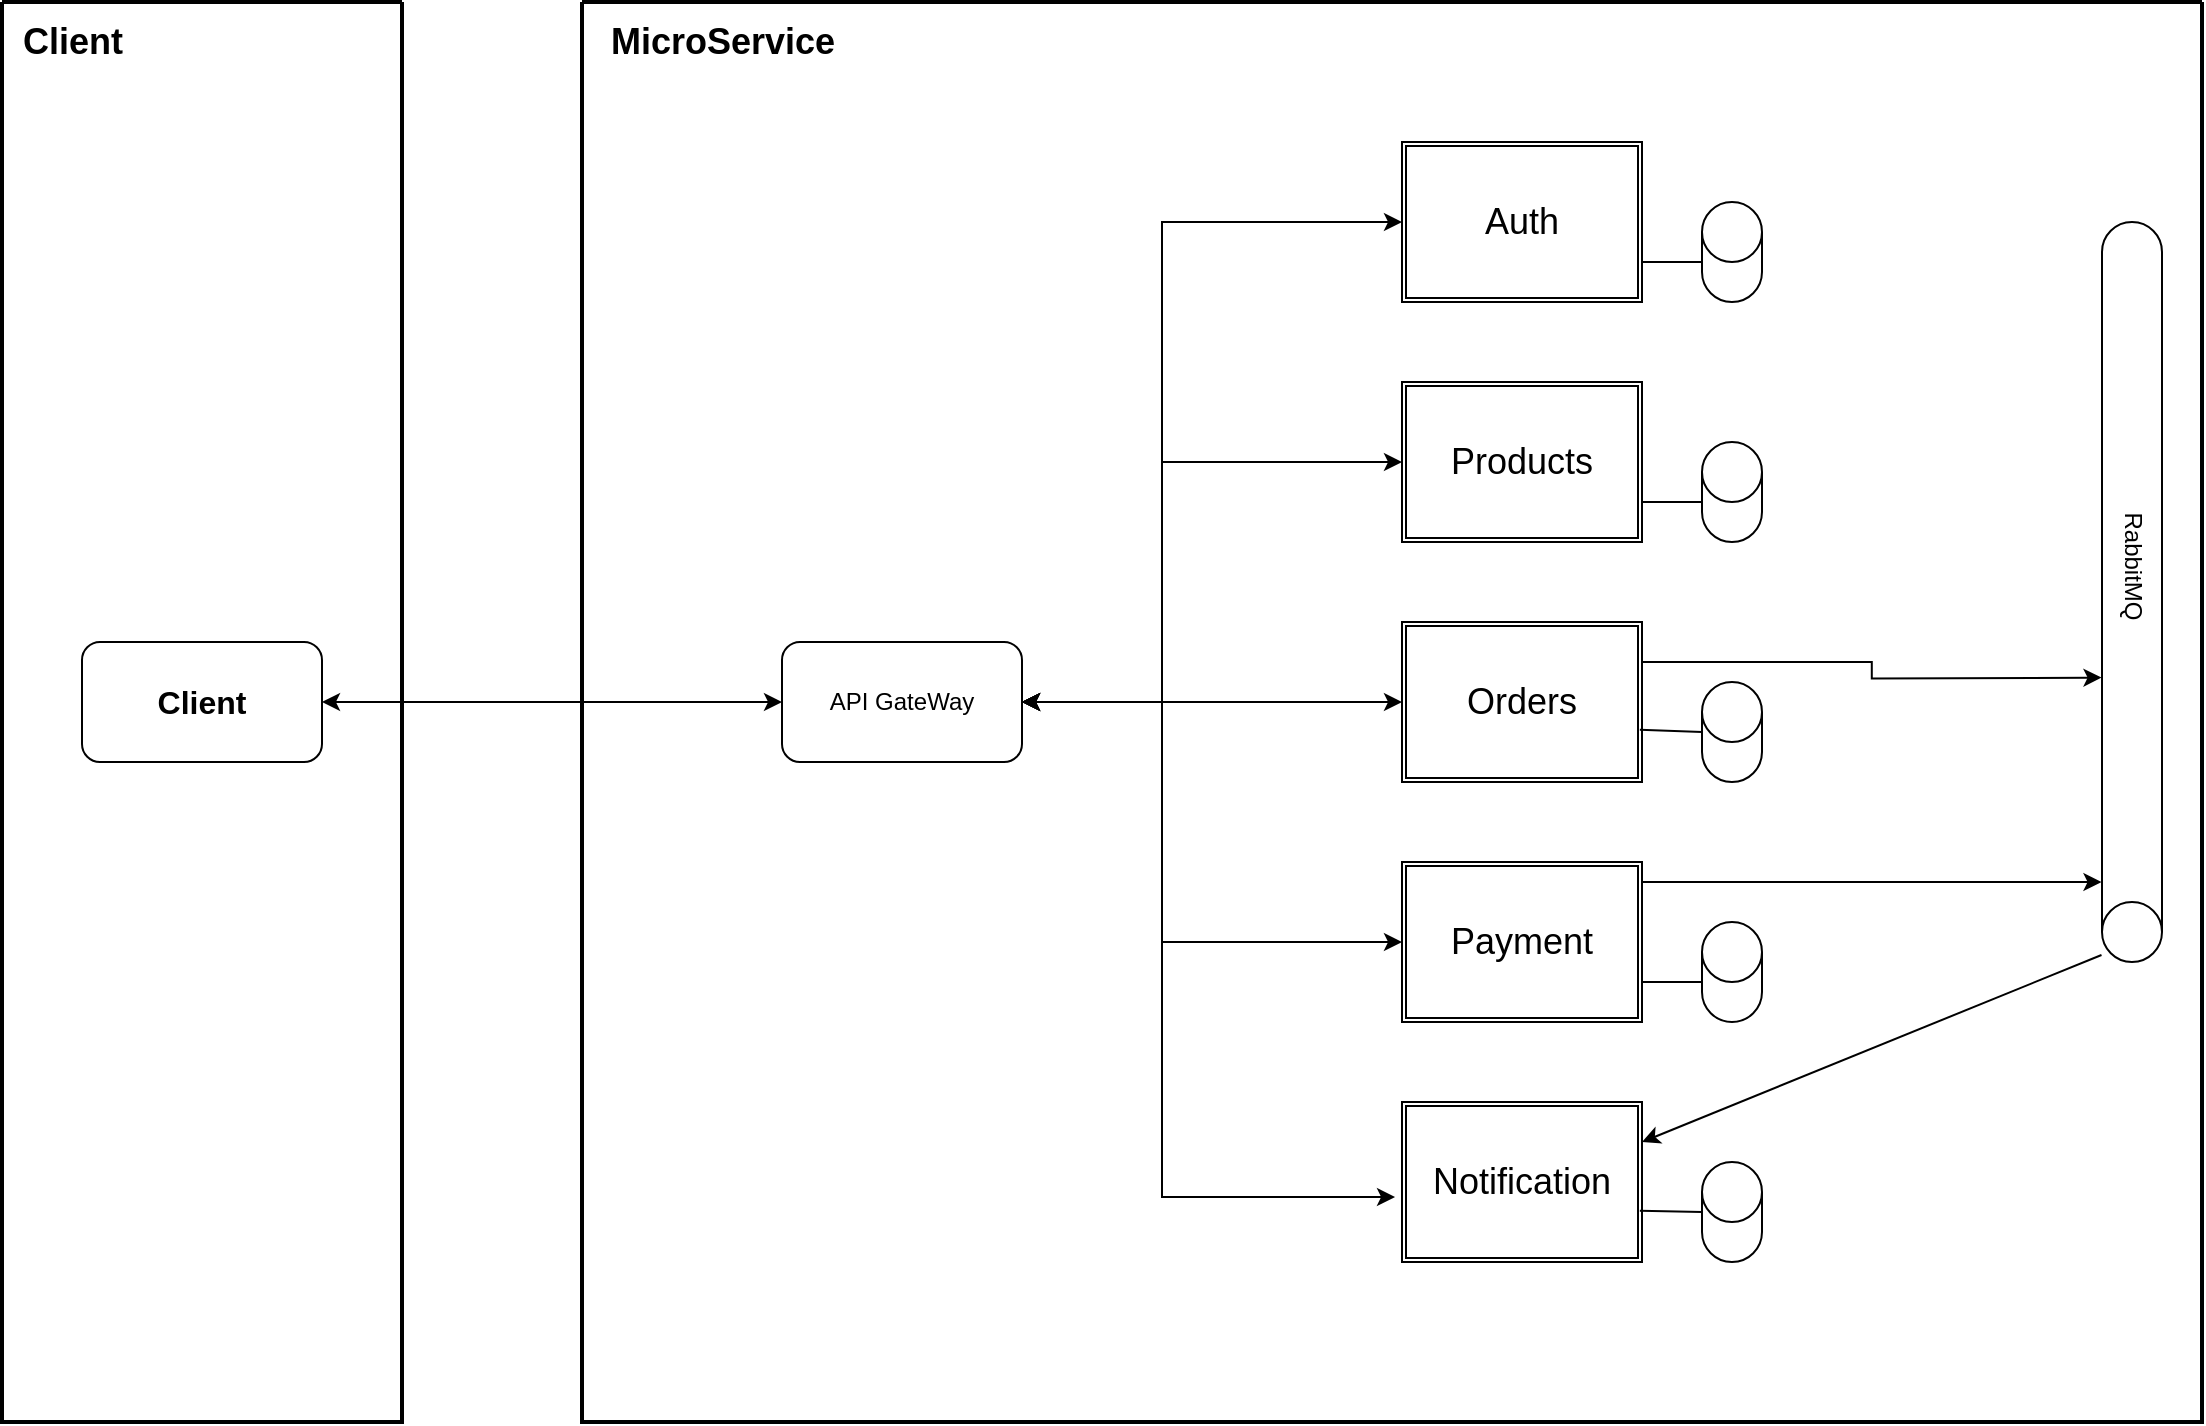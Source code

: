 <mxfile version="24.7.17">
  <diagram id="C5RBs43oDa-KdzZeNtuy" name="Page-1">
    <mxGraphModel dx="1687" dy="984" grid="1" gridSize="10" guides="1" tooltips="1" connect="1" arrows="1" fold="1" page="1" pageScale="1" pageWidth="1169" pageHeight="827" math="0" shadow="0">
      <root>
        <mxCell id="WIyWlLk6GJQsqaUBKTNV-0" />
        <mxCell id="WIyWlLk6GJQsqaUBKTNV-1" parent="WIyWlLk6GJQsqaUBKTNV-0" />
        <mxCell id="J0Id-BCe7gOTQ0SpKCyi-2" value="&lt;font style=&quot;font-size: 18px;&quot;&gt;Auth&lt;/font&gt;" style="shape=ext;double=1;rounded=0;whiteSpace=wrap;html=1;" vertex="1" parent="WIyWlLk6GJQsqaUBKTNV-1">
          <mxGeometry x="760" y="110" width="120" height="80" as="geometry" />
        </mxCell>
        <mxCell id="J0Id-BCe7gOTQ0SpKCyi-3" value="&lt;font style=&quot;font-size: 18px;&quot;&gt;Products&lt;/font&gt;" style="shape=ext;double=1;rounded=0;whiteSpace=wrap;html=1;" vertex="1" parent="WIyWlLk6GJQsqaUBKTNV-1">
          <mxGeometry x="760" y="230" width="120" height="80" as="geometry" />
        </mxCell>
        <mxCell id="J0Id-BCe7gOTQ0SpKCyi-21" style="edgeStyle=orthogonalEdgeStyle;rounded=0;orthogonalLoop=1;jettySize=auto;html=1;exitX=1;exitY=0.25;exitDx=0;exitDy=0;" edge="1" parent="WIyWlLk6GJQsqaUBKTNV-1" source="J0Id-BCe7gOTQ0SpKCyi-4">
          <mxGeometry relative="1" as="geometry">
            <mxPoint x="1109.75" y="377.8" as="targetPoint" />
          </mxGeometry>
        </mxCell>
        <mxCell id="J0Id-BCe7gOTQ0SpKCyi-4" value="&lt;font style=&quot;font-size: 18px;&quot;&gt;Orders&lt;/font&gt;" style="shape=ext;double=1;rounded=0;whiteSpace=wrap;html=1;" vertex="1" parent="WIyWlLk6GJQsqaUBKTNV-1">
          <mxGeometry x="760" y="350" width="120" height="80" as="geometry" />
        </mxCell>
        <mxCell id="J0Id-BCe7gOTQ0SpKCyi-5" value="&lt;font style=&quot;font-size: 18px;&quot;&gt;Payment&lt;/font&gt;" style="shape=ext;double=1;rounded=0;whiteSpace=wrap;html=1;" vertex="1" parent="WIyWlLk6GJQsqaUBKTNV-1">
          <mxGeometry x="760" y="470" width="120" height="80" as="geometry" />
        </mxCell>
        <mxCell id="J0Id-BCe7gOTQ0SpKCyi-6" value="&lt;font style=&quot;font-size: 18px;&quot;&gt;Notification&lt;/font&gt;" style="shape=ext;double=1;rounded=0;whiteSpace=wrap;html=1;" vertex="1" parent="WIyWlLk6GJQsqaUBKTNV-1">
          <mxGeometry x="760" y="590" width="120" height="80" as="geometry" />
        </mxCell>
        <mxCell id="J0Id-BCe7gOTQ0SpKCyi-7" value="" style="shape=cylinder3;whiteSpace=wrap;html=1;boundedLbl=1;backgroundOutline=1;size=15;" vertex="1" parent="WIyWlLk6GJQsqaUBKTNV-1">
          <mxGeometry x="910" y="140" width="30" height="50" as="geometry" />
        </mxCell>
        <mxCell id="J0Id-BCe7gOTQ0SpKCyi-8" value="" style="shape=cylinder3;whiteSpace=wrap;html=1;boundedLbl=1;backgroundOutline=1;size=15;" vertex="1" parent="WIyWlLk6GJQsqaUBKTNV-1">
          <mxGeometry x="910" y="260" width="30" height="50" as="geometry" />
        </mxCell>
        <mxCell id="J0Id-BCe7gOTQ0SpKCyi-9" value="" style="shape=cylinder3;whiteSpace=wrap;html=1;boundedLbl=1;backgroundOutline=1;size=15;" vertex="1" parent="WIyWlLk6GJQsqaUBKTNV-1">
          <mxGeometry x="910" y="380" width="30" height="50" as="geometry" />
        </mxCell>
        <mxCell id="J0Id-BCe7gOTQ0SpKCyi-10" value="" style="shape=cylinder3;whiteSpace=wrap;html=1;boundedLbl=1;backgroundOutline=1;size=15;" vertex="1" parent="WIyWlLk6GJQsqaUBKTNV-1">
          <mxGeometry x="910" y="500" width="30" height="50" as="geometry" />
        </mxCell>
        <mxCell id="J0Id-BCe7gOTQ0SpKCyi-11" value="" style="shape=cylinder3;whiteSpace=wrap;html=1;boundedLbl=1;backgroundOutline=1;size=15;" vertex="1" parent="WIyWlLk6GJQsqaUBKTNV-1">
          <mxGeometry x="910" y="620" width="30" height="50" as="geometry" />
        </mxCell>
        <mxCell id="J0Id-BCe7gOTQ0SpKCyi-14" value="" style="endArrow=none;html=1;rounded=0;entryX=0;entryY=0.5;entryDx=0;entryDy=0;entryPerimeter=0;exitX=0.991;exitY=0.68;exitDx=0;exitDy=0;exitPerimeter=0;" edge="1" parent="WIyWlLk6GJQsqaUBKTNV-1" source="J0Id-BCe7gOTQ0SpKCyi-6" target="J0Id-BCe7gOTQ0SpKCyi-11">
          <mxGeometry width="50" height="50" relative="1" as="geometry">
            <mxPoint x="884" y="640" as="sourcePoint" />
            <mxPoint x="870" y="420" as="targetPoint" />
          </mxGeometry>
        </mxCell>
        <mxCell id="J0Id-BCe7gOTQ0SpKCyi-15" value="" style="endArrow=none;html=1;rounded=0;entryX=0;entryY=0;entryDx=0;entryDy=30;entryPerimeter=0;exitX=1;exitY=0.75;exitDx=0;exitDy=0;" edge="1" parent="WIyWlLk6GJQsqaUBKTNV-1" source="J0Id-BCe7gOTQ0SpKCyi-5" target="J0Id-BCe7gOTQ0SpKCyi-10">
          <mxGeometry width="50" height="50" relative="1" as="geometry">
            <mxPoint x="880" y="530" as="sourcePoint" />
            <mxPoint x="910" y="531" as="targetPoint" />
          </mxGeometry>
        </mxCell>
        <mxCell id="J0Id-BCe7gOTQ0SpKCyi-16" value="" style="endArrow=none;html=1;rounded=0;entryX=0;entryY=0.5;entryDx=0;entryDy=0;entryPerimeter=0;exitX=0.991;exitY=0.674;exitDx=0;exitDy=0;exitPerimeter=0;" edge="1" parent="WIyWlLk6GJQsqaUBKTNV-1" source="J0Id-BCe7gOTQ0SpKCyi-4" target="J0Id-BCe7gOTQ0SpKCyi-9">
          <mxGeometry width="50" height="50" relative="1" as="geometry">
            <mxPoint x="880" y="405" as="sourcePoint" />
            <mxPoint x="910" y="405.5" as="targetPoint" />
          </mxGeometry>
        </mxCell>
        <mxCell id="J0Id-BCe7gOTQ0SpKCyi-17" value="" style="endArrow=none;html=1;rounded=0;entryX=0;entryY=0;entryDx=0;entryDy=30;entryPerimeter=0;exitX=1;exitY=0.75;exitDx=0;exitDy=0;" edge="1" parent="WIyWlLk6GJQsqaUBKTNV-1" source="J0Id-BCe7gOTQ0SpKCyi-3" target="J0Id-BCe7gOTQ0SpKCyi-8">
          <mxGeometry width="50" height="50" relative="1" as="geometry">
            <mxPoint x="900" y="300" as="sourcePoint" />
            <mxPoint x="910" y="291" as="targetPoint" />
          </mxGeometry>
        </mxCell>
        <mxCell id="J0Id-BCe7gOTQ0SpKCyi-18" value="" style="endArrow=none;html=1;rounded=0;entryX=0;entryY=0;entryDx=0;entryDy=30;entryPerimeter=0;exitX=1;exitY=0.75;exitDx=0;exitDy=0;" edge="1" parent="WIyWlLk6GJQsqaUBKTNV-1" source="J0Id-BCe7gOTQ0SpKCyi-2" target="J0Id-BCe7gOTQ0SpKCyi-7">
          <mxGeometry width="50" height="50" relative="1" as="geometry">
            <mxPoint x="880" y="164.5" as="sourcePoint" />
            <mxPoint x="910" y="165.5" as="targetPoint" />
          </mxGeometry>
        </mxCell>
        <mxCell id="J0Id-BCe7gOTQ0SpKCyi-22" value="" style="endArrow=classic;html=1;rounded=0;entryX=1;entryY=0.25;entryDx=0;entryDy=0;" edge="1" parent="WIyWlLk6GJQsqaUBKTNV-1" target="J0Id-BCe7gOTQ0SpKCyi-6">
          <mxGeometry width="50" height="50" relative="1" as="geometry">
            <mxPoint x="1109.75" y="516.5" as="sourcePoint" />
            <mxPoint x="910" y="430" as="targetPoint" />
          </mxGeometry>
        </mxCell>
        <mxCell id="J0Id-BCe7gOTQ0SpKCyi-25" value="" style="endArrow=classic;html=1;rounded=0;" edge="1" parent="WIyWlLk6GJQsqaUBKTNV-1">
          <mxGeometry width="50" height="50" relative="1" as="geometry">
            <mxPoint x="880" y="480" as="sourcePoint" />
            <mxPoint x="1109.75" y="480" as="targetPoint" />
          </mxGeometry>
        </mxCell>
        <mxCell id="J0Id-BCe7gOTQ0SpKCyi-26" value="&lt;font face=&quot;Helvetica&quot;&gt;RabbitMQ&lt;/font&gt;" style="shape=cylinder3;whiteSpace=wrap;html=1;boundedLbl=1;backgroundOutline=1;size=15;verticalAlign=middle;horizontal=0;rotation=-180;" vertex="1" parent="WIyWlLk6GJQsqaUBKTNV-1">
          <mxGeometry x="1110" y="150" width="30" height="370" as="geometry" />
        </mxCell>
        <mxCell id="J0Id-BCe7gOTQ0SpKCyi-29" style="edgeStyle=orthogonalEdgeStyle;rounded=0;orthogonalLoop=1;jettySize=auto;html=1;exitX=1;exitY=0.5;exitDx=0;exitDy=0;entryX=0;entryY=0.5;entryDx=0;entryDy=0;flowAnimation=0;shadow=0;startArrow=classic;startFill=1;" edge="1" parent="WIyWlLk6GJQsqaUBKTNV-1" source="J0Id-BCe7gOTQ0SpKCyi-27" target="J0Id-BCe7gOTQ0SpKCyi-2">
          <mxGeometry relative="1" as="geometry">
            <Array as="points">
              <mxPoint x="640" y="390" />
              <mxPoint x="640" y="150" />
            </Array>
          </mxGeometry>
        </mxCell>
        <mxCell id="J0Id-BCe7gOTQ0SpKCyi-34" style="edgeStyle=orthogonalEdgeStyle;rounded=0;orthogonalLoop=1;jettySize=auto;html=1;exitX=1;exitY=0.5;exitDx=0;exitDy=0;entryX=0;entryY=0.5;entryDx=0;entryDy=0;startArrow=classic;startFill=1;" edge="1" parent="WIyWlLk6GJQsqaUBKTNV-1" source="J0Id-BCe7gOTQ0SpKCyi-27" target="J0Id-BCe7gOTQ0SpKCyi-5">
          <mxGeometry relative="1" as="geometry">
            <Array as="points">
              <mxPoint x="640" y="390" />
              <mxPoint x="640" y="510" />
            </Array>
          </mxGeometry>
        </mxCell>
        <mxCell id="J0Id-BCe7gOTQ0SpKCyi-36" style="edgeStyle=orthogonalEdgeStyle;rounded=0;orthogonalLoop=1;jettySize=auto;html=1;exitX=1;exitY=0.5;exitDx=0;exitDy=0;entryX=0;entryY=0.5;entryDx=0;entryDy=0;startArrow=classic;startFill=1;" edge="1" parent="WIyWlLk6GJQsqaUBKTNV-1" source="J0Id-BCe7gOTQ0SpKCyi-27" target="J0Id-BCe7gOTQ0SpKCyi-4">
          <mxGeometry relative="1" as="geometry" />
        </mxCell>
        <mxCell id="J0Id-BCe7gOTQ0SpKCyi-37" style="edgeStyle=orthogonalEdgeStyle;rounded=0;orthogonalLoop=1;jettySize=auto;html=1;exitX=1;exitY=0.5;exitDx=0;exitDy=0;entryX=0;entryY=0.5;entryDx=0;entryDy=0;startArrow=classic;startFill=1;" edge="1" parent="WIyWlLk6GJQsqaUBKTNV-1" source="J0Id-BCe7gOTQ0SpKCyi-27" target="J0Id-BCe7gOTQ0SpKCyi-3">
          <mxGeometry relative="1" as="geometry">
            <Array as="points">
              <mxPoint x="640" y="390" />
              <mxPoint x="640" y="270" />
            </Array>
          </mxGeometry>
        </mxCell>
        <mxCell id="J0Id-BCe7gOTQ0SpKCyi-27" value="API GateWay" style="rounded=1;whiteSpace=wrap;html=1;" vertex="1" parent="WIyWlLk6GJQsqaUBKTNV-1">
          <mxGeometry x="450" y="360" width="120" height="60" as="geometry" />
        </mxCell>
        <mxCell id="J0Id-BCe7gOTQ0SpKCyi-35" style="edgeStyle=orthogonalEdgeStyle;rounded=0;orthogonalLoop=1;jettySize=auto;html=1;exitX=1;exitY=0.5;exitDx=0;exitDy=0;entryX=-0.029;entryY=0.594;entryDx=0;entryDy=0;entryPerimeter=0;startArrow=classic;startFill=1;" edge="1" parent="WIyWlLk6GJQsqaUBKTNV-1" source="J0Id-BCe7gOTQ0SpKCyi-27" target="J0Id-BCe7gOTQ0SpKCyi-6">
          <mxGeometry relative="1" as="geometry">
            <Array as="points">
              <mxPoint x="640" y="390" />
              <mxPoint x="640" y="637" />
            </Array>
          </mxGeometry>
        </mxCell>
        <mxCell id="J0Id-BCe7gOTQ0SpKCyi-39" value="" style="swimlane;startSize=0;strokeWidth=2;" vertex="1" parent="WIyWlLk6GJQsqaUBKTNV-1">
          <mxGeometry x="350" y="40" width="810" height="710" as="geometry" />
        </mxCell>
        <mxCell id="J0Id-BCe7gOTQ0SpKCyi-40" value="" style="swimlane;startSize=0;rounded=1;glass=0;shadow=0;swimlaneLine=1;strokeWidth=2;" vertex="1" parent="WIyWlLk6GJQsqaUBKTNV-1">
          <mxGeometry x="60" y="40" width="200" height="710" as="geometry">
            <mxRectangle x="70" y="40" width="50" height="40" as="alternateBounds" />
          </mxGeometry>
        </mxCell>
        <mxCell id="J0Id-BCe7gOTQ0SpKCyi-41" value="&lt;font style=&quot;font-size: 18px;&quot;&gt;&lt;b&gt;Client&lt;/b&gt;&lt;/font&gt;" style="text;html=1;align=center;verticalAlign=middle;resizable=0;points=[];autosize=1;strokeColor=none;fillColor=none;" vertex="1" parent="J0Id-BCe7gOTQ0SpKCyi-40">
          <mxGeometry width="70" height="40" as="geometry" />
        </mxCell>
        <mxCell id="J0Id-BCe7gOTQ0SpKCyi-44" value="&lt;b&gt;&lt;font style=&quot;font-size: 16px;&quot;&gt;Client&lt;/font&gt;&lt;/b&gt;" style="rounded=1;whiteSpace=wrap;html=1;" vertex="1" parent="J0Id-BCe7gOTQ0SpKCyi-40">
          <mxGeometry x="40" y="320" width="120" height="60" as="geometry" />
        </mxCell>
        <mxCell id="J0Id-BCe7gOTQ0SpKCyi-43" value="&lt;span style=&quot;font-size: 18px;&quot;&gt;&lt;b&gt;MicroService&lt;/b&gt;&lt;/span&gt;" style="text;html=1;align=center;verticalAlign=middle;resizable=0;points=[];autosize=1;strokeColor=none;fillColor=none;" vertex="1" parent="WIyWlLk6GJQsqaUBKTNV-1">
          <mxGeometry x="350" y="40" width="140" height="40" as="geometry" />
        </mxCell>
        <mxCell id="J0Id-BCe7gOTQ0SpKCyi-45" value="" style="endArrow=classic;startArrow=classic;html=1;rounded=0;exitX=1;exitY=0.5;exitDx=0;exitDy=0;entryX=0;entryY=0.5;entryDx=0;entryDy=0;" edge="1" parent="WIyWlLk6GJQsqaUBKTNV-1" source="J0Id-BCe7gOTQ0SpKCyi-44" target="J0Id-BCe7gOTQ0SpKCyi-27">
          <mxGeometry width="50" height="50" relative="1" as="geometry">
            <mxPoint x="530" y="420" as="sourcePoint" />
            <mxPoint x="580" y="370" as="targetPoint" />
          </mxGeometry>
        </mxCell>
      </root>
    </mxGraphModel>
  </diagram>
</mxfile>
